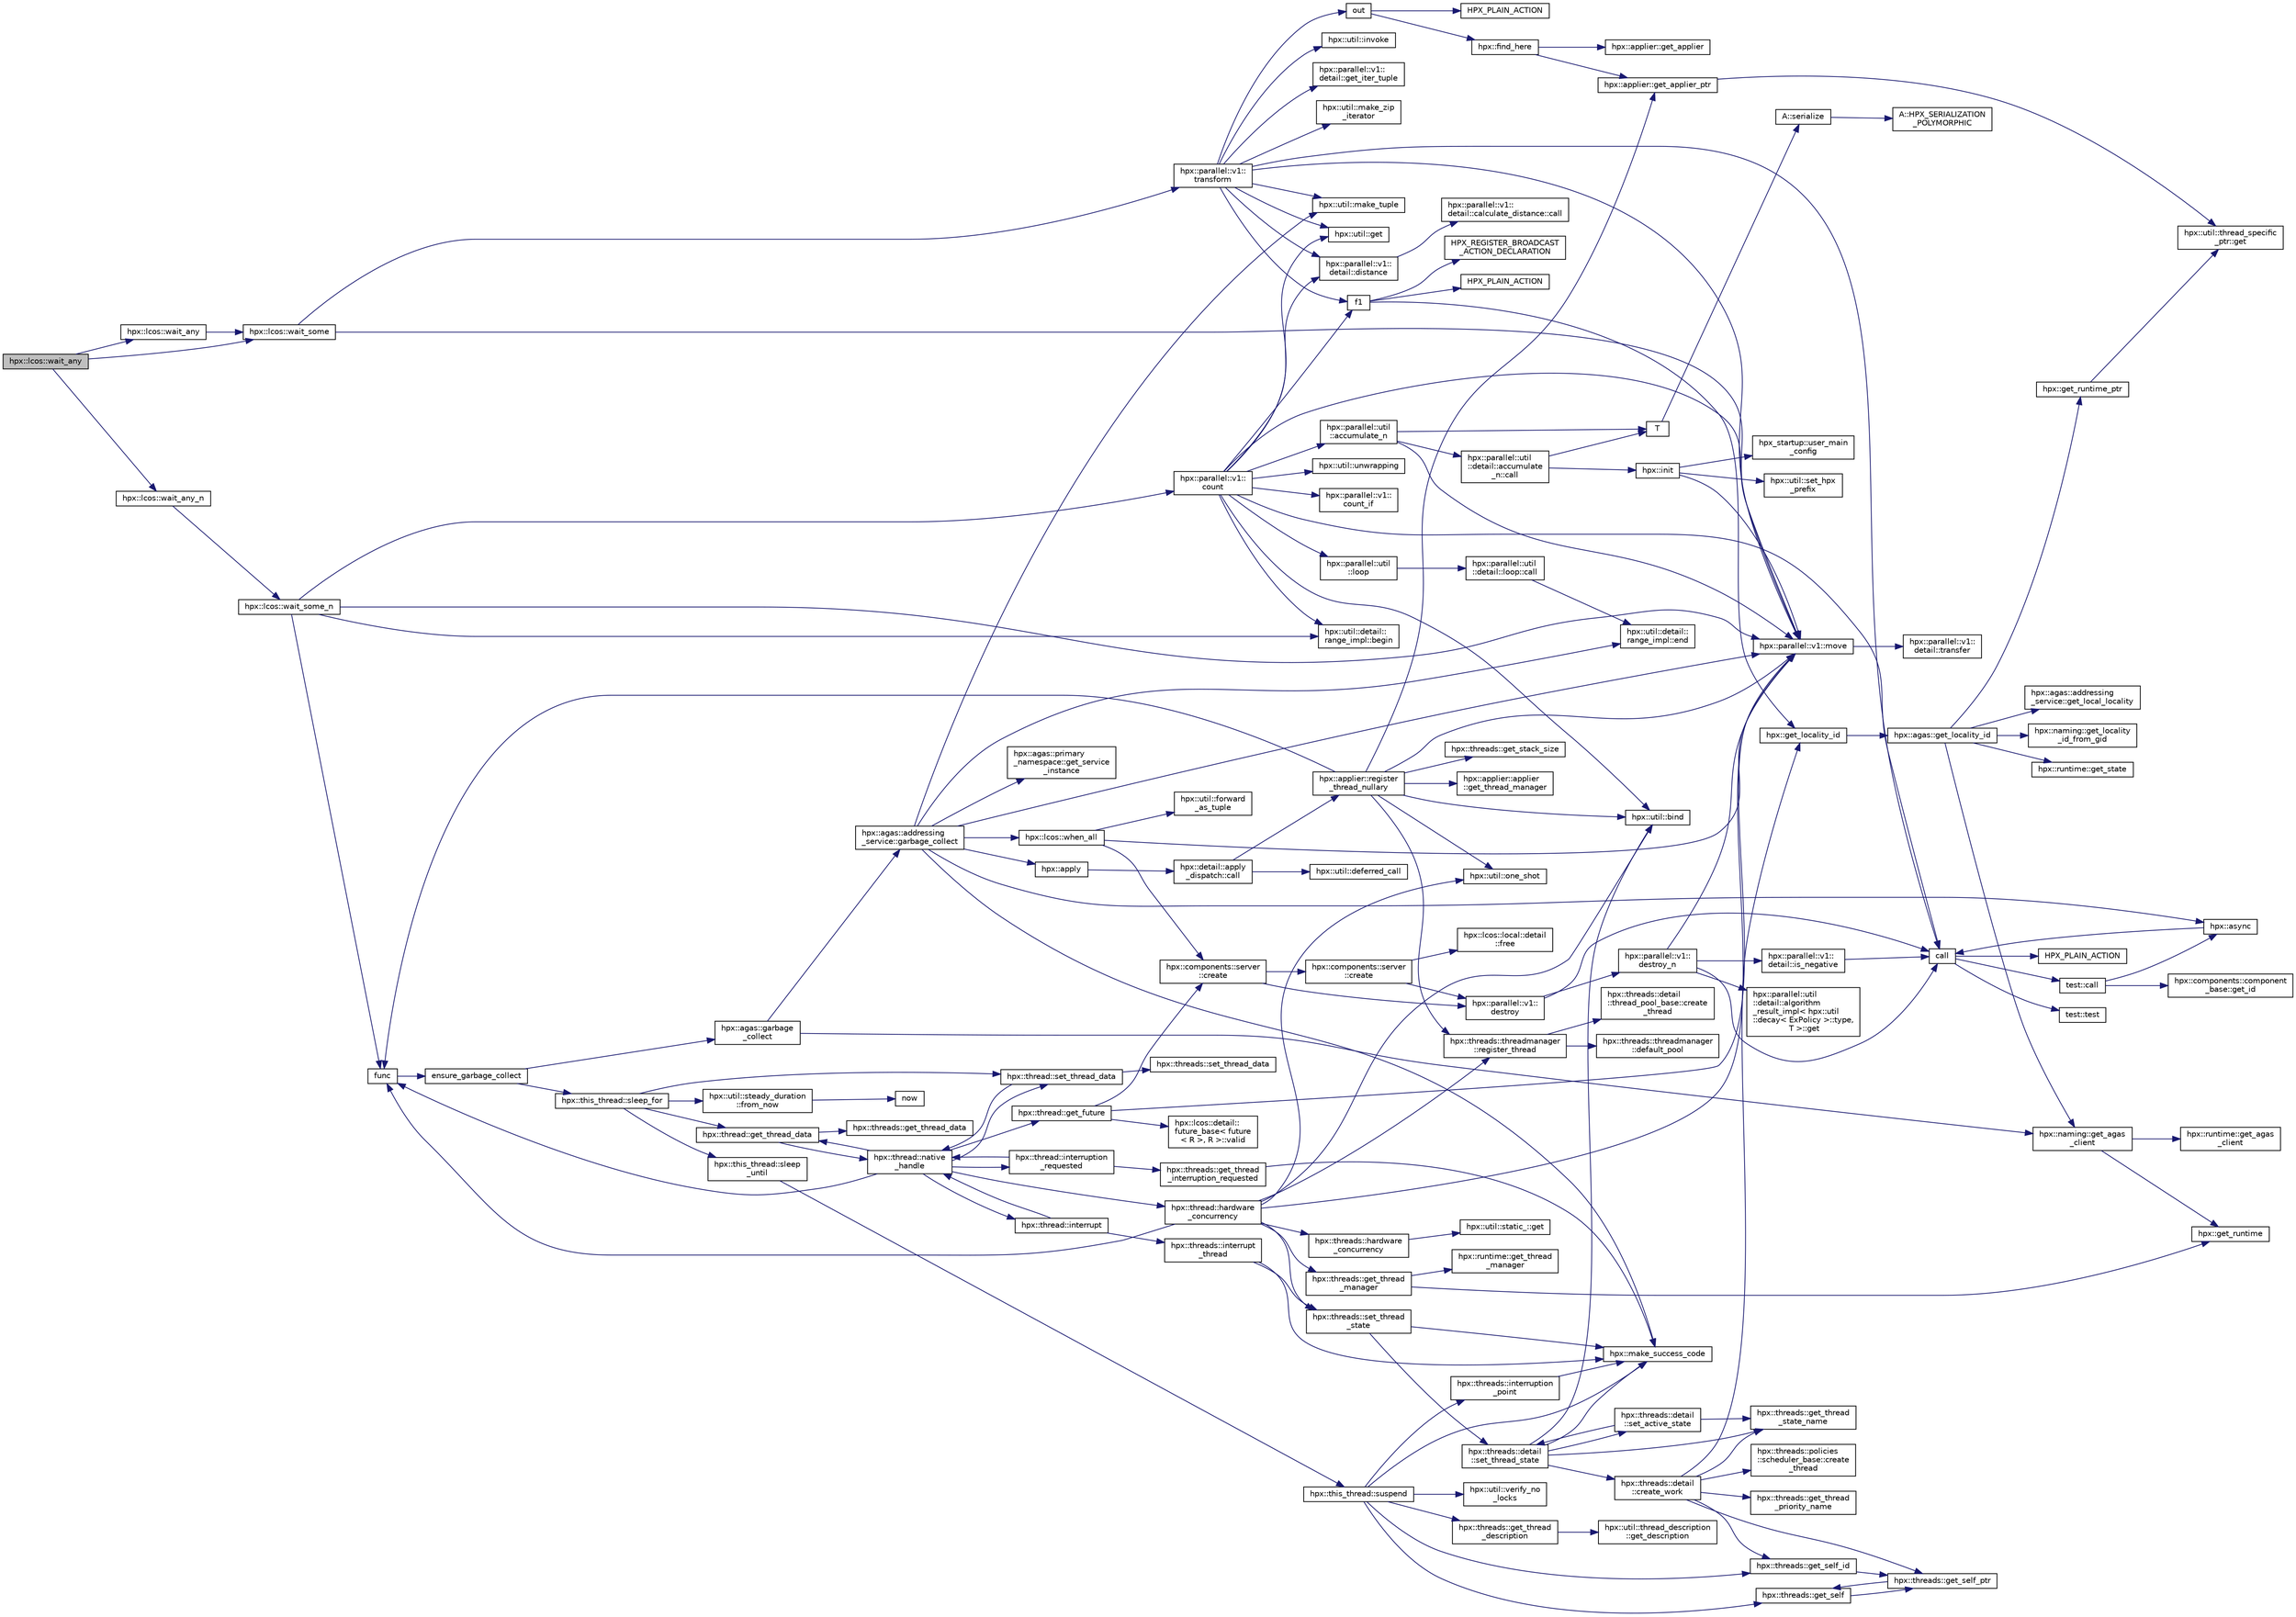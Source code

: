 digraph "hpx::lcos::wait_any"
{
  edge [fontname="Helvetica",fontsize="10",labelfontname="Helvetica",labelfontsize="10"];
  node [fontname="Helvetica",fontsize="10",shape=record];
  rankdir="LR";
  Node1992 [label="hpx::lcos::wait_any",height=0.2,width=0.4,color="black", fillcolor="grey75", style="filled", fontcolor="black"];
  Node1992 -> Node1993 [color="midnightblue",fontsize="10",style="solid",fontname="Helvetica"];
  Node1993 [label="hpx::lcos::wait_some",height=0.2,width=0.4,color="black", fillcolor="white", style="filled",URL="$d2/dc9/namespacehpx_1_1lcos.html#ab6b98c6ed6b1e37ab72c12ba866fa4fa"];
  Node1993 -> Node1994 [color="midnightblue",fontsize="10",style="solid",fontname="Helvetica"];
  Node1994 [label="hpx::parallel::v1::\ltransform",height=0.2,width=0.4,color="black", fillcolor="white", style="filled",URL="$db/db9/namespacehpx_1_1parallel_1_1v1.html#a32d45550d15f1c22055bc56a431c69f4"];
  Node1994 -> Node1995 [color="midnightblue",fontsize="10",style="solid",fontname="Helvetica"];
  Node1995 [label="hpx::util::invoke",height=0.2,width=0.4,color="black", fillcolor="white", style="filled",URL="$df/dad/namespacehpx_1_1util.html#a9ed3f52b36e725e476dbf5099134ed3d"];
  Node1994 -> Node1996 [color="midnightblue",fontsize="10",style="solid",fontname="Helvetica"];
  Node1996 [label="hpx::parallel::v1::move",height=0.2,width=0.4,color="black", fillcolor="white", style="filled",URL="$db/db9/namespacehpx_1_1parallel_1_1v1.html#aa7c4ede081ce786c9d1eb1adff495cfc"];
  Node1996 -> Node1997 [color="midnightblue",fontsize="10",style="solid",fontname="Helvetica"];
  Node1997 [label="hpx::parallel::v1::\ldetail::transfer",height=0.2,width=0.4,color="black", fillcolor="white", style="filled",URL="$d2/ddd/namespacehpx_1_1parallel_1_1v1_1_1detail.html#ab1b56a05e1885ca7cc7ffa1804dd2f3c"];
  Node1994 -> Node1998 [color="midnightblue",fontsize="10",style="solid",fontname="Helvetica"];
  Node1998 [label="f1",height=0.2,width=0.4,color="black", fillcolor="white", style="filled",URL="$d8/d8b/broadcast_8cpp.html#a1751fbd41f2529b84514a9dbd767959a"];
  Node1998 -> Node1999 [color="midnightblue",fontsize="10",style="solid",fontname="Helvetica"];
  Node1999 [label="hpx::get_locality_id",height=0.2,width=0.4,color="black", fillcolor="white", style="filled",URL="$d8/d83/namespacehpx.html#a158d7c54a657bb364c1704033010697b",tooltip="Return the number of the locality this function is being called from. "];
  Node1999 -> Node2000 [color="midnightblue",fontsize="10",style="solid",fontname="Helvetica"];
  Node2000 [label="hpx::agas::get_locality_id",height=0.2,width=0.4,color="black", fillcolor="white", style="filled",URL="$dc/d54/namespacehpx_1_1agas.html#a491cc2ddecdf0f1a9129900caa6a4d3e"];
  Node2000 -> Node2001 [color="midnightblue",fontsize="10",style="solid",fontname="Helvetica"];
  Node2001 [label="hpx::get_runtime_ptr",height=0.2,width=0.4,color="black", fillcolor="white", style="filled",URL="$d8/d83/namespacehpx.html#af29daf2bb3e01b4d6495a1742b6cce64"];
  Node2001 -> Node2002 [color="midnightblue",fontsize="10",style="solid",fontname="Helvetica"];
  Node2002 [label="hpx::util::thread_specific\l_ptr::get",height=0.2,width=0.4,color="black", fillcolor="white", style="filled",URL="$d4/d4c/structhpx_1_1util_1_1thread__specific__ptr.html#a3b27d8520710478aa41d1f74206bdba9"];
  Node2000 -> Node2003 [color="midnightblue",fontsize="10",style="solid",fontname="Helvetica"];
  Node2003 [label="hpx::runtime::get_state",height=0.2,width=0.4,color="black", fillcolor="white", style="filled",URL="$d0/d7b/classhpx_1_1runtime.html#ab405f80e060dac95d624520f38b0524c"];
  Node2000 -> Node2004 [color="midnightblue",fontsize="10",style="solid",fontname="Helvetica"];
  Node2004 [label="hpx::naming::get_agas\l_client",height=0.2,width=0.4,color="black", fillcolor="white", style="filled",URL="$d4/dc9/namespacehpx_1_1naming.html#a0408fffd5d34b620712a801b0ae3b032"];
  Node2004 -> Node2005 [color="midnightblue",fontsize="10",style="solid",fontname="Helvetica"];
  Node2005 [label="hpx::get_runtime",height=0.2,width=0.4,color="black", fillcolor="white", style="filled",URL="$d8/d83/namespacehpx.html#aef902cc6c7dd3b9fbadf34d1e850a070"];
  Node2004 -> Node2006 [color="midnightblue",fontsize="10",style="solid",fontname="Helvetica"];
  Node2006 [label="hpx::runtime::get_agas\l_client",height=0.2,width=0.4,color="black", fillcolor="white", style="filled",URL="$d0/d7b/classhpx_1_1runtime.html#aeb5dddd30d6b9861669af8ad44d1a96a"];
  Node2000 -> Node2007 [color="midnightblue",fontsize="10",style="solid",fontname="Helvetica"];
  Node2007 [label="hpx::agas::addressing\l_service::get_local_locality",height=0.2,width=0.4,color="black", fillcolor="white", style="filled",URL="$db/d58/structhpx_1_1agas_1_1addressing__service.html#ab52c19a37c2a7a006c6c15f90ad0539c"];
  Node2000 -> Node2008 [color="midnightblue",fontsize="10",style="solid",fontname="Helvetica"];
  Node2008 [label="hpx::naming::get_locality\l_id_from_gid",height=0.2,width=0.4,color="black", fillcolor="white", style="filled",URL="$d4/dc9/namespacehpx_1_1naming.html#a7fd43037784560bd04fda9b49e33529f"];
  Node1998 -> Node2009 [color="midnightblue",fontsize="10",style="solid",fontname="Helvetica"];
  Node2009 [label="HPX_PLAIN_ACTION",height=0.2,width=0.4,color="black", fillcolor="white", style="filled",URL="$d8/d8b/broadcast_8cpp.html#a19685a0394ce6a99351f7a679f6eeefc"];
  Node1998 -> Node2010 [color="midnightblue",fontsize="10",style="solid",fontname="Helvetica"];
  Node2010 [label="HPX_REGISTER_BROADCAST\l_ACTION_DECLARATION",height=0.2,width=0.4,color="black", fillcolor="white", style="filled",URL="$d7/d38/addressing__service_8cpp.html#a573d764d9cb34eec46a4bdffcf07875f"];
  Node1994 -> Node2011 [color="midnightblue",fontsize="10",style="solid",fontname="Helvetica"];
  Node2011 [label="hpx::parallel::v1::\ldetail::get_iter_tuple",height=0.2,width=0.4,color="black", fillcolor="white", style="filled",URL="$d2/ddd/namespacehpx_1_1parallel_1_1v1_1_1detail.html#ac54525f2c9a7b2f5801b843bca7db383"];
  Node1994 -> Node2012 [color="midnightblue",fontsize="10",style="solid",fontname="Helvetica"];
  Node2012 [label="hpx::util::make_zip\l_iterator",height=0.2,width=0.4,color="black", fillcolor="white", style="filled",URL="$df/dad/namespacehpx_1_1util.html#a2f68369b316e5699be2c81c04e3ee209"];
  Node1994 -> Node2013 [color="midnightblue",fontsize="10",style="solid",fontname="Helvetica"];
  Node2013 [label="hpx::parallel::v1::\ldetail::distance",height=0.2,width=0.4,color="black", fillcolor="white", style="filled",URL="$d2/ddd/namespacehpx_1_1parallel_1_1v1_1_1detail.html#a6bea3c6a5f470cad11f27ee6bab4a33f"];
  Node2013 -> Node2014 [color="midnightblue",fontsize="10",style="solid",fontname="Helvetica"];
  Node2014 [label="hpx::parallel::v1::\ldetail::calculate_distance::call",height=0.2,width=0.4,color="black", fillcolor="white", style="filled",URL="$db/dfa/structhpx_1_1parallel_1_1v1_1_1detail_1_1calculate__distance.html#a950a6627830a7d019ac0e734b0a447bf"];
  Node1994 -> Node2015 [color="midnightblue",fontsize="10",style="solid",fontname="Helvetica"];
  Node2015 [label="hpx::util::get",height=0.2,width=0.4,color="black", fillcolor="white", style="filled",URL="$df/dad/namespacehpx_1_1util.html#a5cbd3c41f03f4d4acaedaa4777e3cc02"];
  Node1994 -> Node2016 [color="midnightblue",fontsize="10",style="solid",fontname="Helvetica"];
  Node2016 [label="hpx::util::make_tuple",height=0.2,width=0.4,color="black", fillcolor="white", style="filled",URL="$df/dad/namespacehpx_1_1util.html#a06fa74211a987d208e013f400a9f5328"];
  Node1994 -> Node2017 [color="midnightblue",fontsize="10",style="solid",fontname="Helvetica"];
  Node2017 [label="out",height=0.2,width=0.4,color="black", fillcolor="white", style="filled",URL="$d5/d69/wait__all__hang__1946_8cpp.html#ae95890c5079ed07d292e9e2c1b187e97"];
  Node2017 -> Node2018 [color="midnightblue",fontsize="10",style="solid",fontname="Helvetica"];
  Node2018 [label="hpx::find_here",height=0.2,width=0.4,color="black", fillcolor="white", style="filled",URL="$d8/d83/namespacehpx.html#af07c1b6e26bcdfb1138643a1a2133cf4",tooltip="Return the global id representing this locality. "];
  Node2018 -> Node2019 [color="midnightblue",fontsize="10",style="solid",fontname="Helvetica"];
  Node2019 [label="hpx::applier::get_applier_ptr",height=0.2,width=0.4,color="black", fillcolor="white", style="filled",URL="$d8/dcb/namespacehpx_1_1applier.html#a617483cf2b77ad3a0aa428ade7b35299"];
  Node2019 -> Node2002 [color="midnightblue",fontsize="10",style="solid",fontname="Helvetica"];
  Node2018 -> Node2020 [color="midnightblue",fontsize="10",style="solid",fontname="Helvetica"];
  Node2020 [label="hpx::applier::get_applier",height=0.2,width=0.4,color="black", fillcolor="white", style="filled",URL="$d8/dcb/namespacehpx_1_1applier.html#aba1147ab54a476403b37f20a39b1e239"];
  Node2017 -> Node2021 [color="midnightblue",fontsize="10",style="solid",fontname="Helvetica"];
  Node2021 [label="HPX_PLAIN_ACTION",height=0.2,width=0.4,color="black", fillcolor="white", style="filled",URL="$d5/d69/wait__all__hang__1946_8cpp.html#ac9bd456810a9b90073efb27cea0b1cc0"];
  Node1994 -> Node2022 [color="midnightblue",fontsize="10",style="solid",fontname="Helvetica"];
  Node2022 [label="call",height=0.2,width=0.4,color="black", fillcolor="white", style="filled",URL="$d2/d67/promise__1620_8cpp.html#a58357f0b82bc761e1d0b9091ed563a70"];
  Node2022 -> Node2023 [color="midnightblue",fontsize="10",style="solid",fontname="Helvetica"];
  Node2023 [label="test::test",height=0.2,width=0.4,color="black", fillcolor="white", style="filled",URL="$d8/d89/structtest.html#ab42d5ece712d716b04cb3f686f297a26"];
  Node2022 -> Node2024 [color="midnightblue",fontsize="10",style="solid",fontname="Helvetica"];
  Node2024 [label="HPX_PLAIN_ACTION",height=0.2,width=0.4,color="black", fillcolor="white", style="filled",URL="$d2/d67/promise__1620_8cpp.html#ab96aab827a4b1fcaf66cfe0ba83fef23"];
  Node2022 -> Node2025 [color="midnightblue",fontsize="10",style="solid",fontname="Helvetica"];
  Node2025 [label="test::call",height=0.2,width=0.4,color="black", fillcolor="white", style="filled",URL="$d8/d89/structtest.html#aeb29e7ed6518b9426ccf1344c52620ae"];
  Node2025 -> Node2026 [color="midnightblue",fontsize="10",style="solid",fontname="Helvetica"];
  Node2026 [label="hpx::async",height=0.2,width=0.4,color="black", fillcolor="white", style="filled",URL="$d8/d83/namespacehpx.html#acb7d8e37b73b823956ce144f9a57eaa4"];
  Node2026 -> Node2022 [color="midnightblue",fontsize="10",style="solid",fontname="Helvetica"];
  Node2025 -> Node2027 [color="midnightblue",fontsize="10",style="solid",fontname="Helvetica"];
  Node2027 [label="hpx::components::component\l_base::get_id",height=0.2,width=0.4,color="black", fillcolor="white", style="filled",URL="$d2/de6/classhpx_1_1components_1_1component__base.html#a4c8fd93514039bdf01c48d66d82b19cd"];
  Node1993 -> Node1996 [color="midnightblue",fontsize="10",style="solid",fontname="Helvetica"];
  Node1992 -> Node2028 [color="midnightblue",fontsize="10",style="solid",fontname="Helvetica"];
  Node2028 [label="hpx::lcos::wait_any",height=0.2,width=0.4,color="black", fillcolor="white", style="filled",URL="$d2/dc9/namespacehpx_1_1lcos.html#a6d6f199d32e9dd7e5b02280e1ef84f6d"];
  Node2028 -> Node1993 [color="midnightblue",fontsize="10",style="solid",fontname="Helvetica"];
  Node1992 -> Node2029 [color="midnightblue",fontsize="10",style="solid",fontname="Helvetica"];
  Node2029 [label="hpx::lcos::wait_any_n",height=0.2,width=0.4,color="black", fillcolor="white", style="filled",URL="$d2/dc9/namespacehpx_1_1lcos.html#a7d5fabb2d8cf080dfed4376e262e141f"];
  Node2029 -> Node2030 [color="midnightblue",fontsize="10",style="solid",fontname="Helvetica"];
  Node2030 [label="hpx::lcos::wait_some_n",height=0.2,width=0.4,color="black", fillcolor="white", style="filled",URL="$d2/dc9/namespacehpx_1_1lcos.html#a50e061e8afdc0903f9f4a5e65d5827d0"];
  Node2030 -> Node2031 [color="midnightblue",fontsize="10",style="solid",fontname="Helvetica"];
  Node2031 [label="func",height=0.2,width=0.4,color="black", fillcolor="white", style="filled",URL="$d8/dfd/id__type__ref__counting__1032_8cpp.html#ab811b86ea5107ffb3351fcaa29d2c652"];
  Node2031 -> Node2032 [color="midnightblue",fontsize="10",style="solid",fontname="Helvetica"];
  Node2032 [label="ensure_garbage_collect",height=0.2,width=0.4,color="black", fillcolor="white", style="filled",URL="$d8/dfd/id__type__ref__counting__1032_8cpp.html#a5264b94bf7c262ac0e521fb290d476d5"];
  Node2032 -> Node2033 [color="midnightblue",fontsize="10",style="solid",fontname="Helvetica"];
  Node2033 [label="hpx::this_thread::sleep_for",height=0.2,width=0.4,color="black", fillcolor="white", style="filled",URL="$d9/d52/namespacehpx_1_1this__thread.html#afc042a5a5fa52eef2d1d177a343435cf"];
  Node2033 -> Node2034 [color="midnightblue",fontsize="10",style="solid",fontname="Helvetica"];
  Node2034 [label="hpx::this_thread::sleep\l_until",height=0.2,width=0.4,color="black", fillcolor="white", style="filled",URL="$d9/d52/namespacehpx_1_1this__thread.html#ae12a853980115b23ff0ab8ca06622658"];
  Node2034 -> Node2035 [color="midnightblue",fontsize="10",style="solid",fontname="Helvetica"];
  Node2035 [label="hpx::this_thread::suspend",height=0.2,width=0.4,color="black", fillcolor="white", style="filled",URL="$d9/d52/namespacehpx_1_1this__thread.html#aca220026fb3014c0881d129fe31c0073"];
  Node2035 -> Node2036 [color="midnightblue",fontsize="10",style="solid",fontname="Helvetica"];
  Node2036 [label="hpx::threads::get_self",height=0.2,width=0.4,color="black", fillcolor="white", style="filled",URL="$d7/d28/namespacehpx_1_1threads.html#a07daf4d6d29233f20d66d41ab7b5b8e8"];
  Node2036 -> Node2037 [color="midnightblue",fontsize="10",style="solid",fontname="Helvetica"];
  Node2037 [label="hpx::threads::get_self_ptr",height=0.2,width=0.4,color="black", fillcolor="white", style="filled",URL="$d7/d28/namespacehpx_1_1threads.html#a22877ae347ad884cde3a51397dad6c53"];
  Node2037 -> Node2036 [color="midnightblue",fontsize="10",style="solid",fontname="Helvetica"];
  Node2035 -> Node2038 [color="midnightblue",fontsize="10",style="solid",fontname="Helvetica"];
  Node2038 [label="hpx::threads::get_self_id",height=0.2,width=0.4,color="black", fillcolor="white", style="filled",URL="$d7/d28/namespacehpx_1_1threads.html#afafe0f900b9fac3d4ed3c747625c1cfe"];
  Node2038 -> Node2037 [color="midnightblue",fontsize="10",style="solid",fontname="Helvetica"];
  Node2035 -> Node2039 [color="midnightblue",fontsize="10",style="solid",fontname="Helvetica"];
  Node2039 [label="hpx::threads::interruption\l_point",height=0.2,width=0.4,color="black", fillcolor="white", style="filled",URL="$d7/d28/namespacehpx_1_1threads.html#ada6ec56a12b050707311d8c628089059"];
  Node2039 -> Node2040 [color="midnightblue",fontsize="10",style="solid",fontname="Helvetica"];
  Node2040 [label="hpx::make_success_code",height=0.2,width=0.4,color="black", fillcolor="white", style="filled",URL="$d8/d83/namespacehpx.html#a0e8512a8f49e2a6c8185061181419d8f",tooltip="Returns error_code(hpx::success, \"success\", mode). "];
  Node2035 -> Node2041 [color="midnightblue",fontsize="10",style="solid",fontname="Helvetica"];
  Node2041 [label="hpx::util::verify_no\l_locks",height=0.2,width=0.4,color="black", fillcolor="white", style="filled",URL="$df/dad/namespacehpx_1_1util.html#ae0e1837ee6f09b79b26c2e788d2e9fc9"];
  Node2035 -> Node2042 [color="midnightblue",fontsize="10",style="solid",fontname="Helvetica"];
  Node2042 [label="hpx::threads::get_thread\l_description",height=0.2,width=0.4,color="black", fillcolor="white", style="filled",URL="$d7/d28/namespacehpx_1_1threads.html#a42fc18a7a680f4e8bc633a4b4c956701"];
  Node2042 -> Node2043 [color="midnightblue",fontsize="10",style="solid",fontname="Helvetica"];
  Node2043 [label="hpx::util::thread_description\l::get_description",height=0.2,width=0.4,color="black", fillcolor="white", style="filled",URL="$df/d9e/structhpx_1_1util_1_1thread__description.html#a8c834e14eca6eb228188022577f9f952"];
  Node2035 -> Node2040 [color="midnightblue",fontsize="10",style="solid",fontname="Helvetica"];
  Node2033 -> Node2044 [color="midnightblue",fontsize="10",style="solid",fontname="Helvetica"];
  Node2044 [label="hpx::util::steady_duration\l::from_now",height=0.2,width=0.4,color="black", fillcolor="white", style="filled",URL="$d9/d4f/classhpx_1_1util_1_1steady__duration.html#a0132206d767cd0f7395507b40111a153"];
  Node2044 -> Node2045 [color="midnightblue",fontsize="10",style="solid",fontname="Helvetica"];
  Node2045 [label="now",height=0.2,width=0.4,color="black", fillcolor="white", style="filled",URL="$de/db3/1d__stencil__1__omp_8cpp.html#a89e9667753dccfac455bd37a7a3a7b16"];
  Node2033 -> Node2046 [color="midnightblue",fontsize="10",style="solid",fontname="Helvetica"];
  Node2046 [label="hpx::thread::get_thread_data",height=0.2,width=0.4,color="black", fillcolor="white", style="filled",URL="$de/d9b/classhpx_1_1thread.html#a4535ef82cec3b953d2c941d20e3e3904"];
  Node2046 -> Node2047 [color="midnightblue",fontsize="10",style="solid",fontname="Helvetica"];
  Node2047 [label="hpx::threads::get_thread_data",height=0.2,width=0.4,color="black", fillcolor="white", style="filled",URL="$d7/d28/namespacehpx_1_1threads.html#a8737931ff6303807225f735b2b384ae4"];
  Node2046 -> Node2048 [color="midnightblue",fontsize="10",style="solid",fontname="Helvetica"];
  Node2048 [label="hpx::thread::native\l_handle",height=0.2,width=0.4,color="black", fillcolor="white", style="filled",URL="$de/d9b/classhpx_1_1thread.html#acf48190d264ab64c1c4ec99d0b421b5a"];
  Node2048 -> Node2049 [color="midnightblue",fontsize="10",style="solid",fontname="Helvetica"];
  Node2049 [label="hpx::thread::hardware\l_concurrency",height=0.2,width=0.4,color="black", fillcolor="white", style="filled",URL="$de/d9b/classhpx_1_1thread.html#a8e4fff210e02485ba493bc3a2a956c03"];
  Node2049 -> Node2050 [color="midnightblue",fontsize="10",style="solid",fontname="Helvetica"];
  Node2050 [label="hpx::threads::hardware\l_concurrency",height=0.2,width=0.4,color="black", fillcolor="white", style="filled",URL="$d7/d28/namespacehpx_1_1threads.html#aa8752a235478d2ad7b5ac467b63ab527"];
  Node2050 -> Node2051 [color="midnightblue",fontsize="10",style="solid",fontname="Helvetica"];
  Node2051 [label="hpx::util::static_::get",height=0.2,width=0.4,color="black", fillcolor="white", style="filled",URL="$d3/dbb/structhpx_1_1util_1_1static__.html#a2967c633948a3bf17a3b5405ef5a8318"];
  Node2049 -> Node2031 [color="midnightblue",fontsize="10",style="solid",fontname="Helvetica"];
  Node2049 -> Node2052 [color="midnightblue",fontsize="10",style="solid",fontname="Helvetica"];
  Node2052 [label="hpx::util::bind",height=0.2,width=0.4,color="black", fillcolor="white", style="filled",URL="$df/dad/namespacehpx_1_1util.html#ad844caedf82a0173d6909d910c3e48c6"];
  Node2049 -> Node2053 [color="midnightblue",fontsize="10",style="solid",fontname="Helvetica"];
  Node2053 [label="hpx::util::one_shot",height=0.2,width=0.4,color="black", fillcolor="white", style="filled",URL="$df/dad/namespacehpx_1_1util.html#a273e61be42a72415291e0ec0a4f28c7a"];
  Node2049 -> Node1996 [color="midnightblue",fontsize="10",style="solid",fontname="Helvetica"];
  Node2049 -> Node2054 [color="midnightblue",fontsize="10",style="solid",fontname="Helvetica"];
  Node2054 [label="hpx::threads::get_thread\l_manager",height=0.2,width=0.4,color="black", fillcolor="white", style="filled",URL="$d7/d28/namespacehpx_1_1threads.html#a076973c3a53beadde7d967e22c4f6cce"];
  Node2054 -> Node2005 [color="midnightblue",fontsize="10",style="solid",fontname="Helvetica"];
  Node2054 -> Node2055 [color="midnightblue",fontsize="10",style="solid",fontname="Helvetica"];
  Node2055 [label="hpx::runtime::get_thread\l_manager",height=0.2,width=0.4,color="black", fillcolor="white", style="filled",URL="$d0/d7b/classhpx_1_1runtime.html#a865b12d57fcd44a8d3dda3e35414f563"];
  Node2049 -> Node2056 [color="midnightblue",fontsize="10",style="solid",fontname="Helvetica"];
  Node2056 [label="hpx::threads::threadmanager\l::register_thread",height=0.2,width=0.4,color="black", fillcolor="white", style="filled",URL="$d5/daa/classhpx_1_1threads_1_1threadmanager.html#a7f79c7578e08a60ca45eb276ce8133d8"];
  Node2056 -> Node2057 [color="midnightblue",fontsize="10",style="solid",fontname="Helvetica"];
  Node2057 [label="hpx::threads::threadmanager\l::default_pool",height=0.2,width=0.4,color="black", fillcolor="white", style="filled",URL="$d5/daa/classhpx_1_1threads_1_1threadmanager.html#a851f067d03b5dd1c5e6a9a6a841e05df"];
  Node2056 -> Node2058 [color="midnightblue",fontsize="10",style="solid",fontname="Helvetica"];
  Node2058 [label="hpx::threads::detail\l::thread_pool_base::create\l_thread",height=0.2,width=0.4,color="black", fillcolor="white", style="filled",URL="$de/dae/classhpx_1_1threads_1_1detail_1_1thread__pool__base.html#ad35d3779eef6f4528e62a26d71b34b34"];
  Node2049 -> Node2059 [color="midnightblue",fontsize="10",style="solid",fontname="Helvetica"];
  Node2059 [label="hpx::threads::set_thread\l_state",height=0.2,width=0.4,color="black", fillcolor="white", style="filled",URL="$d7/d28/namespacehpx_1_1threads.html#ac0690ad16ad778bcc79dcd727cc33025",tooltip="Set the thread state of the thread referenced by the thread_id id. "];
  Node2059 -> Node2040 [color="midnightblue",fontsize="10",style="solid",fontname="Helvetica"];
  Node2059 -> Node2060 [color="midnightblue",fontsize="10",style="solid",fontname="Helvetica"];
  Node2060 [label="hpx::threads::detail\l::set_thread_state",height=0.2,width=0.4,color="black", fillcolor="white", style="filled",URL="$d2/dd1/namespacehpx_1_1threads_1_1detail.html#af85ddc854c4a149bf1738eb1b111b9ab"];
  Node2060 -> Node2061 [color="midnightblue",fontsize="10",style="solid",fontname="Helvetica"];
  Node2061 [label="hpx::threads::get_thread\l_state_name",height=0.2,width=0.4,color="black", fillcolor="white", style="filled",URL="$d7/d28/namespacehpx_1_1threads.html#a26f91ea8d2195f165c033241c5cd11db"];
  Node2060 -> Node2040 [color="midnightblue",fontsize="10",style="solid",fontname="Helvetica"];
  Node2060 -> Node2052 [color="midnightblue",fontsize="10",style="solid",fontname="Helvetica"];
  Node2060 -> Node2062 [color="midnightblue",fontsize="10",style="solid",fontname="Helvetica"];
  Node2062 [label="hpx::threads::detail\l::set_active_state",height=0.2,width=0.4,color="black", fillcolor="white", style="filled",URL="$d2/dd1/namespacehpx_1_1threads_1_1detail.html#a45884a5bf04ad66a4f259231a3947e76"];
  Node2062 -> Node2061 [color="midnightblue",fontsize="10",style="solid",fontname="Helvetica"];
  Node2062 -> Node2060 [color="midnightblue",fontsize="10",style="solid",fontname="Helvetica"];
  Node2060 -> Node2063 [color="midnightblue",fontsize="10",style="solid",fontname="Helvetica"];
  Node2063 [label="hpx::threads::detail\l::create_work",height=0.2,width=0.4,color="black", fillcolor="white", style="filled",URL="$d2/dd1/namespacehpx_1_1threads_1_1detail.html#ae22384a3c1b1a1940032fad068fb54b1"];
  Node2063 -> Node2061 [color="midnightblue",fontsize="10",style="solid",fontname="Helvetica"];
  Node2063 -> Node2064 [color="midnightblue",fontsize="10",style="solid",fontname="Helvetica"];
  Node2064 [label="hpx::threads::get_thread\l_priority_name",height=0.2,width=0.4,color="black", fillcolor="white", style="filled",URL="$d7/d28/namespacehpx_1_1threads.html#a9c6b2fec0c1cf5b06ff83ce756ca6d42"];
  Node2063 -> Node2037 [color="midnightblue",fontsize="10",style="solid",fontname="Helvetica"];
  Node2063 -> Node2038 [color="midnightblue",fontsize="10",style="solid",fontname="Helvetica"];
  Node2063 -> Node1999 [color="midnightblue",fontsize="10",style="solid",fontname="Helvetica"];
  Node2063 -> Node2065 [color="midnightblue",fontsize="10",style="solid",fontname="Helvetica"];
  Node2065 [label="hpx::threads::policies\l::scheduler_base::create\l_thread",height=0.2,width=0.4,color="black", fillcolor="white", style="filled",URL="$dd/d7e/structhpx_1_1threads_1_1policies_1_1scheduler__base.html#ad3b05cd7f363cc8e8410ce368c3794e0"];
  Node2048 -> Node2066 [color="midnightblue",fontsize="10",style="solid",fontname="Helvetica"];
  Node2066 [label="hpx::thread::interrupt",height=0.2,width=0.4,color="black", fillcolor="white", style="filled",URL="$de/d9b/classhpx_1_1thread.html#ac34d0d033aa743c476a79dbc2e1a8a39"];
  Node2066 -> Node2067 [color="midnightblue",fontsize="10",style="solid",fontname="Helvetica"];
  Node2067 [label="hpx::threads::interrupt\l_thread",height=0.2,width=0.4,color="black", fillcolor="white", style="filled",URL="$d7/d28/namespacehpx_1_1threads.html#a6bdda1a2aab61b9b13d274b5155d7e73"];
  Node2067 -> Node2040 [color="midnightblue",fontsize="10",style="solid",fontname="Helvetica"];
  Node2067 -> Node2059 [color="midnightblue",fontsize="10",style="solid",fontname="Helvetica"];
  Node2066 -> Node2048 [color="midnightblue",fontsize="10",style="solid",fontname="Helvetica"];
  Node2048 -> Node2068 [color="midnightblue",fontsize="10",style="solid",fontname="Helvetica"];
  Node2068 [label="hpx::thread::interruption\l_requested",height=0.2,width=0.4,color="black", fillcolor="white", style="filled",URL="$de/d9b/classhpx_1_1thread.html#a33276bb4c20bbb0b1978944e18ef71b8"];
  Node2068 -> Node2069 [color="midnightblue",fontsize="10",style="solid",fontname="Helvetica"];
  Node2069 [label="hpx::threads::get_thread\l_interruption_requested",height=0.2,width=0.4,color="black", fillcolor="white", style="filled",URL="$d7/d28/namespacehpx_1_1threads.html#ae64a7fdb8b5c8bac7be0c8282672a03b"];
  Node2069 -> Node2040 [color="midnightblue",fontsize="10",style="solid",fontname="Helvetica"];
  Node2068 -> Node2048 [color="midnightblue",fontsize="10",style="solid",fontname="Helvetica"];
  Node2048 -> Node2070 [color="midnightblue",fontsize="10",style="solid",fontname="Helvetica"];
  Node2070 [label="hpx::thread::get_future",height=0.2,width=0.4,color="black", fillcolor="white", style="filled",URL="$de/d9b/classhpx_1_1thread.html#a87fdb0d8da826366fc190ed224900a64"];
  Node2070 -> Node2071 [color="midnightblue",fontsize="10",style="solid",fontname="Helvetica"];
  Node2071 [label="hpx::lcos::detail::\lfuture_base\< future\l\< R \>, R \>::valid",height=0.2,width=0.4,color="black", fillcolor="white", style="filled",URL="$d5/dd7/classhpx_1_1lcos_1_1detail_1_1future__base.html#aaf7beb7374815614363033bd96573e75"];
  Node2070 -> Node2072 [color="midnightblue",fontsize="10",style="solid",fontname="Helvetica"];
  Node2072 [label="hpx::components::server\l::create",height=0.2,width=0.4,color="black", fillcolor="white", style="filled",URL="$d2/da2/namespacehpx_1_1components_1_1server.html#ac776c89f3d68ceb910e8cee9fa937ab4",tooltip="Create arrays of components using their default constructor. "];
  Node2072 -> Node2073 [color="midnightblue",fontsize="10",style="solid",fontname="Helvetica"];
  Node2073 [label="hpx::components::server\l::create",height=0.2,width=0.4,color="black", fillcolor="white", style="filled",URL="$d2/da2/namespacehpx_1_1components_1_1server.html#a77d26de181c97b444565e230577981bd"];
  Node2073 -> Node2074 [color="midnightblue",fontsize="10",style="solid",fontname="Helvetica"];
  Node2074 [label="hpx::lcos::local::detail\l::free",height=0.2,width=0.4,color="black", fillcolor="white", style="filled",URL="$d4/dcb/namespacehpx_1_1lcos_1_1local_1_1detail.html#a55a940f019734e9bb045dc123cd80e48"];
  Node2073 -> Node2075 [color="midnightblue",fontsize="10",style="solid",fontname="Helvetica"];
  Node2075 [label="hpx::parallel::v1::\ldestroy",height=0.2,width=0.4,color="black", fillcolor="white", style="filled",URL="$db/db9/namespacehpx_1_1parallel_1_1v1.html#acf303558375048e8a7cc9a2c2e09477f"];
  Node2075 -> Node2022 [color="midnightblue",fontsize="10",style="solid",fontname="Helvetica"];
  Node2075 -> Node2076 [color="midnightblue",fontsize="10",style="solid",fontname="Helvetica"];
  Node2076 [label="hpx::parallel::v1::\ldestroy_n",height=0.2,width=0.4,color="black", fillcolor="white", style="filled",URL="$db/db9/namespacehpx_1_1parallel_1_1v1.html#a71d0691132a300690163f5636bcd5bd3"];
  Node2076 -> Node2077 [color="midnightblue",fontsize="10",style="solid",fontname="Helvetica"];
  Node2077 [label="hpx::parallel::v1::\ldetail::is_negative",height=0.2,width=0.4,color="black", fillcolor="white", style="filled",URL="$d2/ddd/namespacehpx_1_1parallel_1_1v1_1_1detail.html#adf2e40fc4b20ad0fd442ee3118a4d527"];
  Node2077 -> Node2022 [color="midnightblue",fontsize="10",style="solid",fontname="Helvetica"];
  Node2076 -> Node2078 [color="midnightblue",fontsize="10",style="solid",fontname="Helvetica"];
  Node2078 [label="hpx::parallel::util\l::detail::algorithm\l_result_impl\< hpx::util\l::decay\< ExPolicy \>::type,\l T \>::get",height=0.2,width=0.4,color="black", fillcolor="white", style="filled",URL="$d2/d42/structhpx_1_1parallel_1_1util_1_1detail_1_1algorithm__result__impl.html#ab5b051e8ec74eff5e0e62fd63f5d377e"];
  Node2076 -> Node1996 [color="midnightblue",fontsize="10",style="solid",fontname="Helvetica"];
  Node2076 -> Node2022 [color="midnightblue",fontsize="10",style="solid",fontname="Helvetica"];
  Node2072 -> Node2075 [color="midnightblue",fontsize="10",style="solid",fontname="Helvetica"];
  Node2070 -> Node1996 [color="midnightblue",fontsize="10",style="solid",fontname="Helvetica"];
  Node2048 -> Node2046 [color="midnightblue",fontsize="10",style="solid",fontname="Helvetica"];
  Node2048 -> Node2079 [color="midnightblue",fontsize="10",style="solid",fontname="Helvetica"];
  Node2079 [label="hpx::thread::set_thread_data",height=0.2,width=0.4,color="black", fillcolor="white", style="filled",URL="$de/d9b/classhpx_1_1thread.html#a7317a3cf5251f3b33c990449570d4cea"];
  Node2079 -> Node2080 [color="midnightblue",fontsize="10",style="solid",fontname="Helvetica"];
  Node2080 [label="hpx::threads::set_thread_data",height=0.2,width=0.4,color="black", fillcolor="white", style="filled",URL="$d7/d28/namespacehpx_1_1threads.html#a00a625acc149fce3ae38e4340454acf7"];
  Node2079 -> Node2048 [color="midnightblue",fontsize="10",style="solid",fontname="Helvetica"];
  Node2048 -> Node2031 [color="midnightblue",fontsize="10",style="solid",fontname="Helvetica"];
  Node2033 -> Node2079 [color="midnightblue",fontsize="10",style="solid",fontname="Helvetica"];
  Node2032 -> Node2081 [color="midnightblue",fontsize="10",style="solid",fontname="Helvetica"];
  Node2081 [label="hpx::agas::garbage\l_collect",height=0.2,width=0.4,color="black", fillcolor="white", style="filled",URL="$dc/d54/namespacehpx_1_1agas.html#a951337adc4f9bd6df00a50737468e911"];
  Node2081 -> Node2004 [color="midnightblue",fontsize="10",style="solid",fontname="Helvetica"];
  Node2081 -> Node2082 [color="midnightblue",fontsize="10",style="solid",fontname="Helvetica"];
  Node2082 [label="hpx::agas::addressing\l_service::garbage_collect",height=0.2,width=0.4,color="black", fillcolor="white", style="filled",URL="$db/d58/structhpx_1_1agas_1_1addressing__service.html#a87dcae0eacf6e62d5103ebf516d86f63"];
  Node2082 -> Node2040 [color="midnightblue",fontsize="10",style="solid",fontname="Helvetica"];
  Node2082 -> Node2083 [color="midnightblue",fontsize="10",style="solid",fontname="Helvetica"];
  Node2083 [label="hpx::agas::primary\l_namespace::get_service\l_instance",height=0.2,width=0.4,color="black", fillcolor="white", style="filled",URL="$d1/d43/structhpx_1_1agas_1_1primary__namespace.html#a7630ff0f30ff8c23b13b4672c5350e2e"];
  Node2082 -> Node2016 [color="midnightblue",fontsize="10",style="solid",fontname="Helvetica"];
  Node2082 -> Node2084 [color="midnightblue",fontsize="10",style="solid",fontname="Helvetica"];
  Node2084 [label="hpx::util::detail::\lrange_impl::end",height=0.2,width=0.4,color="black", fillcolor="white", style="filled",URL="$d4/d4a/namespacehpx_1_1util_1_1detail_1_1range__impl.html#afb2ea48b0902f52ee4d8b764807b4316"];
  Node2082 -> Node2085 [color="midnightblue",fontsize="10",style="solid",fontname="Helvetica"];
  Node2085 [label="hpx::apply",height=0.2,width=0.4,color="black", fillcolor="white", style="filled",URL="$d8/d83/namespacehpx.html#aa87762f0db0731d385f3fdfdb25d59fc"];
  Node2085 -> Node2086 [color="midnightblue",fontsize="10",style="solid",fontname="Helvetica"];
  Node2086 [label="hpx::detail::apply\l_dispatch::call",height=0.2,width=0.4,color="black", fillcolor="white", style="filled",URL="$db/de8/structhpx_1_1detail_1_1apply__dispatch.html#a0755fab16d281e74bcff0f8045be9459"];
  Node2086 -> Node2087 [color="midnightblue",fontsize="10",style="solid",fontname="Helvetica"];
  Node2087 [label="hpx::applier::register\l_thread_nullary",height=0.2,width=0.4,color="black", fillcolor="white", style="filled",URL="$d8/dcb/namespacehpx_1_1applier.html#a401cd1145927e58d74d1eb52aaccd936"];
  Node2087 -> Node2019 [color="midnightblue",fontsize="10",style="solid",fontname="Helvetica"];
  Node2087 -> Node2031 [color="midnightblue",fontsize="10",style="solid",fontname="Helvetica"];
  Node2087 -> Node2052 [color="midnightblue",fontsize="10",style="solid",fontname="Helvetica"];
  Node2087 -> Node2053 [color="midnightblue",fontsize="10",style="solid",fontname="Helvetica"];
  Node2087 -> Node1996 [color="midnightblue",fontsize="10",style="solid",fontname="Helvetica"];
  Node2087 -> Node2088 [color="midnightblue",fontsize="10",style="solid",fontname="Helvetica"];
  Node2088 [label="hpx::threads::get_stack_size",height=0.2,width=0.4,color="black", fillcolor="white", style="filled",URL="$d7/d28/namespacehpx_1_1threads.html#af597241b3c2785150be206737ca04aa6",tooltip="The get_stack_size function is part of the thread related API. It. "];
  Node2087 -> Node2089 [color="midnightblue",fontsize="10",style="solid",fontname="Helvetica"];
  Node2089 [label="hpx::applier::applier\l::get_thread_manager",height=0.2,width=0.4,color="black", fillcolor="white", style="filled",URL="$da/dcb/classhpx_1_1applier_1_1applier.html#acc36d583973701e573be39da97bba866",tooltip="Access the thread-manager instance associated with this applier. "];
  Node2087 -> Node2056 [color="midnightblue",fontsize="10",style="solid",fontname="Helvetica"];
  Node2086 -> Node2090 [color="midnightblue",fontsize="10",style="solid",fontname="Helvetica"];
  Node2090 [label="hpx::util::deferred_call",height=0.2,width=0.4,color="black", fillcolor="white", style="filled",URL="$df/dad/namespacehpx_1_1util.html#acdded623c658a7a3436f7e76bc9d881c"];
  Node2082 -> Node1996 [color="midnightblue",fontsize="10",style="solid",fontname="Helvetica"];
  Node2082 -> Node2026 [color="midnightblue",fontsize="10",style="solid",fontname="Helvetica"];
  Node2082 -> Node2091 [color="midnightblue",fontsize="10",style="solid",fontname="Helvetica"];
  Node2091 [label="hpx::lcos::when_all",height=0.2,width=0.4,color="black", fillcolor="white", style="filled",URL="$d2/dc9/namespacehpx_1_1lcos.html#a1a6fb024d8690923fb185d5aee204d54"];
  Node2091 -> Node2092 [color="midnightblue",fontsize="10",style="solid",fontname="Helvetica"];
  Node2092 [label="hpx::util::forward\l_as_tuple",height=0.2,width=0.4,color="black", fillcolor="white", style="filled",URL="$df/dad/namespacehpx_1_1util.html#ab7c31e3f24c3302a4f67b6735a6fa597"];
  Node2091 -> Node1996 [color="midnightblue",fontsize="10",style="solid",fontname="Helvetica"];
  Node2091 -> Node2072 [color="midnightblue",fontsize="10",style="solid",fontname="Helvetica"];
  Node2030 -> Node2093 [color="midnightblue",fontsize="10",style="solid",fontname="Helvetica"];
  Node2093 [label="hpx::parallel::v1::\lcount",height=0.2,width=0.4,color="black", fillcolor="white", style="filled",URL="$db/db9/namespacehpx_1_1parallel_1_1v1.html#a19d058114a2bd44801aab4176b188e23"];
  Node2093 -> Node2094 [color="midnightblue",fontsize="10",style="solid",fontname="Helvetica"];
  Node2094 [label="hpx::parallel::v1::\lcount_if",height=0.2,width=0.4,color="black", fillcolor="white", style="filled",URL="$db/db9/namespacehpx_1_1parallel_1_1v1.html#ad836ff017ec208c2d6388a9b47b05ce0"];
  Node2093 -> Node1998 [color="midnightblue",fontsize="10",style="solid",fontname="Helvetica"];
  Node2093 -> Node2095 [color="midnightblue",fontsize="10",style="solid",fontname="Helvetica"];
  Node2095 [label="hpx::parallel::util\l::loop",height=0.2,width=0.4,color="black", fillcolor="white", style="filled",URL="$df/dc6/namespacehpx_1_1parallel_1_1util.html#a3f434e00f42929aac85debb8c5782213"];
  Node2095 -> Node2096 [color="midnightblue",fontsize="10",style="solid",fontname="Helvetica"];
  Node2096 [label="hpx::parallel::util\l::detail::loop::call",height=0.2,width=0.4,color="black", fillcolor="white", style="filled",URL="$da/d06/structhpx_1_1parallel_1_1util_1_1detail_1_1loop.html#a5c5e8dbda782f09cdb7bc2509e3bf09e"];
  Node2096 -> Node2084 [color="midnightblue",fontsize="10",style="solid",fontname="Helvetica"];
  Node2093 -> Node2052 [color="midnightblue",fontsize="10",style="solid",fontname="Helvetica"];
  Node2093 -> Node1996 [color="midnightblue",fontsize="10",style="solid",fontname="Helvetica"];
  Node2093 -> Node2015 [color="midnightblue",fontsize="10",style="solid",fontname="Helvetica"];
  Node2093 -> Node2022 [color="midnightblue",fontsize="10",style="solid",fontname="Helvetica"];
  Node2093 -> Node2013 [color="midnightblue",fontsize="10",style="solid",fontname="Helvetica"];
  Node2093 -> Node2097 [color="midnightblue",fontsize="10",style="solid",fontname="Helvetica"];
  Node2097 [label="hpx::util::unwrapping",height=0.2,width=0.4,color="black", fillcolor="white", style="filled",URL="$df/dad/namespacehpx_1_1util.html#a7529d9ac687684c33403cdd1f9cef8e4"];
  Node2093 -> Node2098 [color="midnightblue",fontsize="10",style="solid",fontname="Helvetica"];
  Node2098 [label="hpx::parallel::util\l::accumulate_n",height=0.2,width=0.4,color="black", fillcolor="white", style="filled",URL="$df/dc6/namespacehpx_1_1parallel_1_1util.html#af19f9a2722f97c2247ea5d0dbb5e2d25"];
  Node2098 -> Node2099 [color="midnightblue",fontsize="10",style="solid",fontname="Helvetica"];
  Node2099 [label="hpx::parallel::util\l::detail::accumulate\l_n::call",height=0.2,width=0.4,color="black", fillcolor="white", style="filled",URL="$d8/d3b/structhpx_1_1parallel_1_1util_1_1detail_1_1accumulate__n.html#a765aceb8ab313fc92f7c4aaf70ccca8f"];
  Node2099 -> Node2100 [color="midnightblue",fontsize="10",style="solid",fontname="Helvetica"];
  Node2100 [label="hpx::init",height=0.2,width=0.4,color="black", fillcolor="white", style="filled",URL="$d8/d83/namespacehpx.html#a3c694ea960b47c56b33351ba16e3d76b",tooltip="Main entry point for launching the HPX runtime system. "];
  Node2100 -> Node2101 [color="midnightblue",fontsize="10",style="solid",fontname="Helvetica"];
  Node2101 [label="hpx::util::set_hpx\l_prefix",height=0.2,width=0.4,color="black", fillcolor="white", style="filled",URL="$df/dad/namespacehpx_1_1util.html#ae40a23c1ba0a48d9304dcf717a95793e"];
  Node2100 -> Node2102 [color="midnightblue",fontsize="10",style="solid",fontname="Helvetica"];
  Node2102 [label="hpx_startup::user_main\l_config",height=0.2,width=0.4,color="black", fillcolor="white", style="filled",URL="$d3/dd2/namespacehpx__startup.html#aaac571d88bd3912a4225a23eb3261637"];
  Node2100 -> Node1996 [color="midnightblue",fontsize="10",style="solid",fontname="Helvetica"];
  Node2099 -> Node2103 [color="midnightblue",fontsize="10",style="solid",fontname="Helvetica"];
  Node2103 [label="T",height=0.2,width=0.4,color="black", fillcolor="white", style="filled",URL="$db/d33/polymorphic__semiintrusive__template_8cpp.html#ad187658f9cb91c1312b39ae7e896f1ea"];
  Node2103 -> Node2104 [color="midnightblue",fontsize="10",style="solid",fontname="Helvetica"];
  Node2104 [label="A::serialize",height=0.2,width=0.4,color="black", fillcolor="white", style="filled",URL="$d7/da0/struct_a.html#a5f5c287cf471e274ed9dda0da1592212"];
  Node2104 -> Node2105 [color="midnightblue",fontsize="10",style="solid",fontname="Helvetica"];
  Node2105 [label="A::HPX_SERIALIZATION\l_POLYMORPHIC",height=0.2,width=0.4,color="black", fillcolor="white", style="filled",URL="$d7/da0/struct_a.html#ada978cc156cebbafddb1f3aa4c01918c"];
  Node2098 -> Node1996 [color="midnightblue",fontsize="10",style="solid",fontname="Helvetica"];
  Node2098 -> Node2103 [color="midnightblue",fontsize="10",style="solid",fontname="Helvetica"];
  Node2093 -> Node2106 [color="midnightblue",fontsize="10",style="solid",fontname="Helvetica"];
  Node2106 [label="hpx::util::detail::\lrange_impl::begin",height=0.2,width=0.4,color="black", fillcolor="white", style="filled",URL="$d4/d4a/namespacehpx_1_1util_1_1detail_1_1range__impl.html#a31e165df2b865cdd961f35ce938db41a"];
  Node2030 -> Node1996 [color="midnightblue",fontsize="10",style="solid",fontname="Helvetica"];
  Node2030 -> Node2106 [color="midnightblue",fontsize="10",style="solid",fontname="Helvetica"];
}
